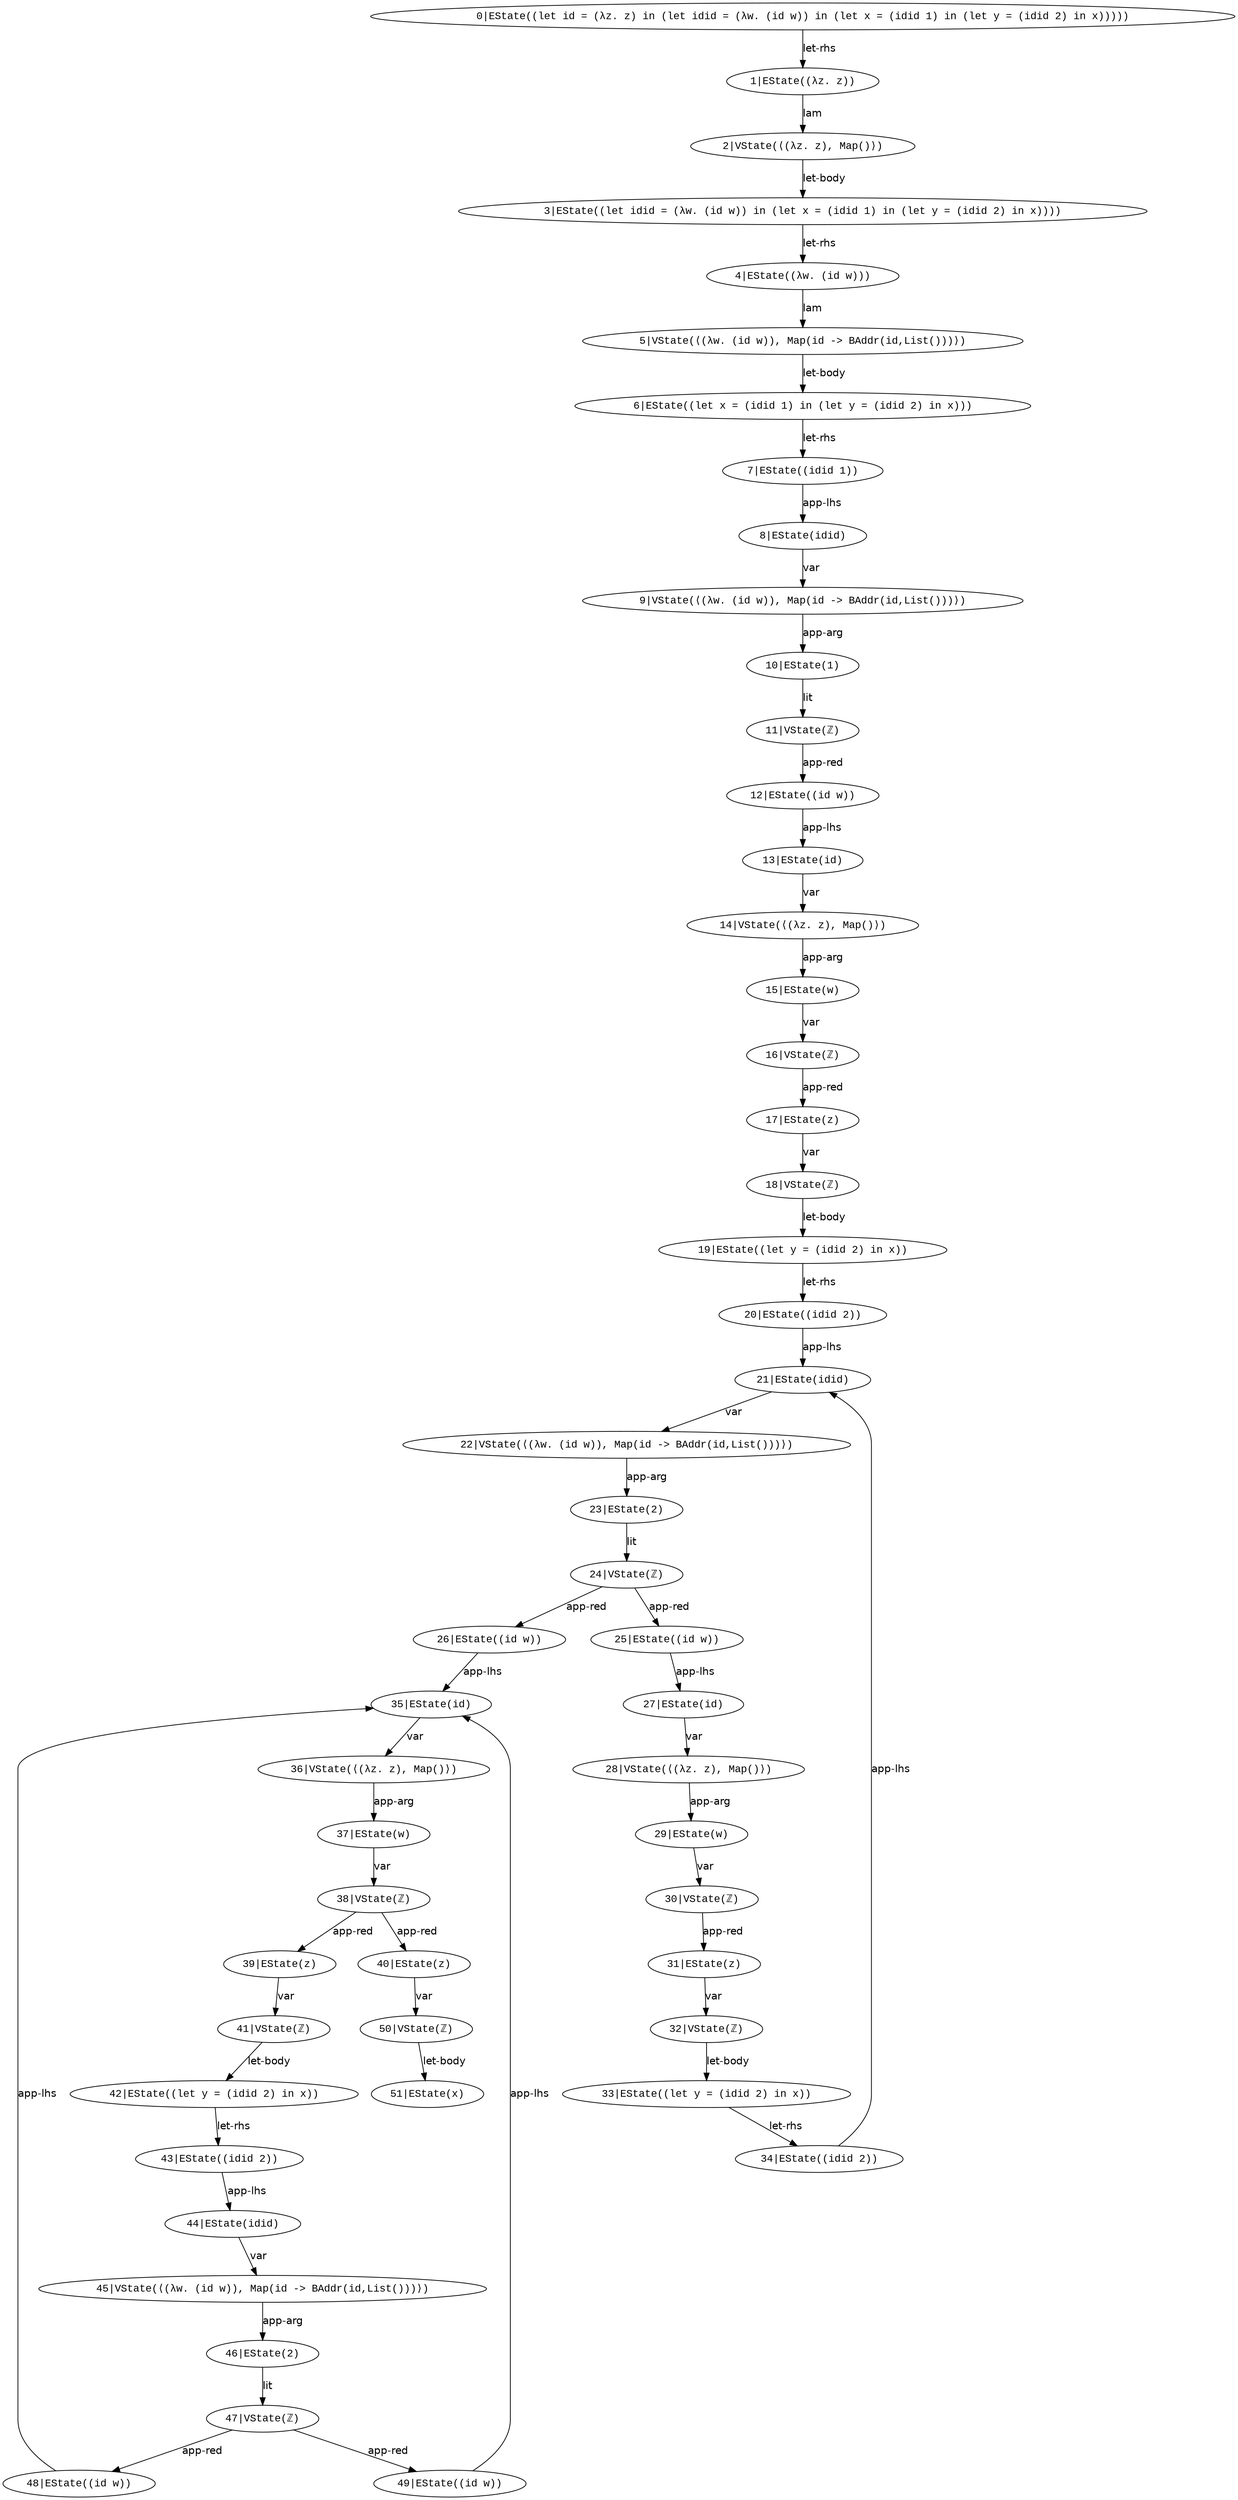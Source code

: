 digraph G {
  node [fontname = "Courier New"];
  edge [fontname = "helvetica"];
  0 -> 1 [label="let-rhs"];
  1 -> 2 [label="lam"];
  2 -> 3 [label="let-body"];
  3 -> 4 [label="let-rhs"];
  4 -> 5 [label="lam"];
  5 -> 6 [label="let-body"];
  6 -> 7 [label="let-rhs"];
  7 -> 8 [label="app-lhs"];
  8 -> 9 [label="var"];
  9 -> 10 [label="app-arg"];
  10 -> 11 [label="lit"];
  11 -> 12 [label="app-red"];
  12 -> 13 [label="app-lhs"];
  13 -> 14 [label="var"];
  14 -> 15 [label="app-arg"];
  15 -> 16 [label="var"];
  16 -> 17 [label="app-red"];
  17 -> 18 [label="var"];
  18 -> 19 [label="let-body"];
  19 -> 20 [label="let-rhs"];
  20 -> 21 [label="app-lhs"];
  21 -> 22 [label="var"];
  22 -> 23 [label="app-arg"];
  23 -> 24 [label="lit"];
  24 -> 25 [label="app-red"];
  24 -> 26 [label="app-red"];
  25 -> 27 [label="app-lhs"];
  27 -> 28 [label="var"];
  28 -> 29 [label="app-arg"];
  29 -> 30 [label="var"];
  30 -> 31 [label="app-red"];
  31 -> 32 [label="var"];
  32 -> 33 [label="let-body"];
  33 -> 34 [label="let-rhs"];
  34 -> 21 [label="app-lhs"];
  26 -> 35 [label="app-lhs"];
  35 -> 36 [label="var"];
  36 -> 37 [label="app-arg"];
  37 -> 38 [label="var"];
  38 -> 39 [label="app-red"];
  38 -> 40 [label="app-red"];
  39 -> 41 [label="var"];
  41 -> 42 [label="let-body"];
  42 -> 43 [label="let-rhs"];
  43 -> 44 [label="app-lhs"];
  44 -> 45 [label="var"];
  45 -> 46 [label="app-arg"];
  46 -> 47 [label="lit"];
  47 -> 48 [label="app-red"];
  47 -> 49 [label="app-red"];
  48 -> 35 [label="app-lhs"];
  49 -> 35 [label="app-lhs"];
  40 -> 50 [label="var"];
  50 -> 51 [label="let-body"];
  0 [label="0|EState((let id = (λz. z) in (let idid = (λw. (id w)) in (let x = (idid 1) in (let y = (idid 2) in x)))))"];
  41 [label="41|VState(ℤ)"];
  26 [label="26|EState((id w))"];
  11 [label="11|VState(ℤ)"];
  47 [label="47|VState(ℤ)"];
  42 [label="42|EState((let y = (idid 2) in x))"];
  40 [label="40|EState(z)"];
  18 [label="18|VState(ℤ)"];
  14 [label="14|VState(⟨(λz. z), Map()⟩)"];
  6 [label="6|EState((let x = (idid 1) in (let y = (idid 2) in x)))"];
  24 [label="24|VState(ℤ)"];
  22 [label="22|VState(⟨(λw. (id w)), Map(id -> BAddr(id,List()))⟩)"];
  33 [label="33|EState((let y = (idid 2) in x))"];
  15 [label="15|EState(w)"];
  35 [label="35|EState(id)"];
  12 [label="12|EState((id w))"];
  5 [label="5|VState(⟨(λw. (id w)), Map(id -> BAddr(id,List()))⟩)"];
  8 [label="8|EState(idid)"];
  20 [label="20|EState((idid 2))"];
  17 [label="17|EState(z)"];
  23 [label="23|EState(2)"];
  9 [label="9|VState(⟨(λw. (id w)), Map(id -> BAddr(id,List()))⟩)"];
  1 [label="1|EState((λz. z))"];
  25 [label="25|EState((id w))"];
  36 [label="36|VState(⟨(λz. z), Map()⟩)"];
  46 [label="46|EState(2)"];
  34 [label="34|EState((idid 2))"];
  7 [label="7|EState((idid 1))"];
  44 [label="44|EState(idid)"];
  43 [label="43|EState((idid 2))"];
  27 [label="27|EState(id)"];
  48 [label="48|EState((id w))"];
  49 [label="49|EState((id w))"];
  3 [label="3|EState((let idid = (λw. (id w)) in (let x = (idid 1) in (let y = (idid 2) in x))))"];
  30 [label="30|VState(ℤ)"];
  31 [label="31|EState(z)"];
  39 [label="39|EState(z)"];
  50 [label="50|VState(ℤ)"];
  38 [label="38|VState(ℤ)"];
  51 [label="51|EState(x)"];
  37 [label="37|EState(w)"];
  29 [label="29|EState(w)"];
  16 [label="16|VState(ℤ)"];
  21 [label="21|EState(idid)"];
  28 [label="28|VState(⟨(λz. z), Map()⟩)"];
  2 [label="2|VState(⟨(λz. z), Map()⟩)"];
  4 [label="4|EState((λw. (id w)))"];
  13 [label="13|EState(id)"];
  10 [label="10|EState(1)"];
  32 [label="32|VState(ℤ)"];
  19 [label="19|EState((let y = (idid 2) in x))"];
  45 [label="45|VState(⟨(λw. (id w)), Map(id -> BAddr(id,List()))⟩)"];
}
